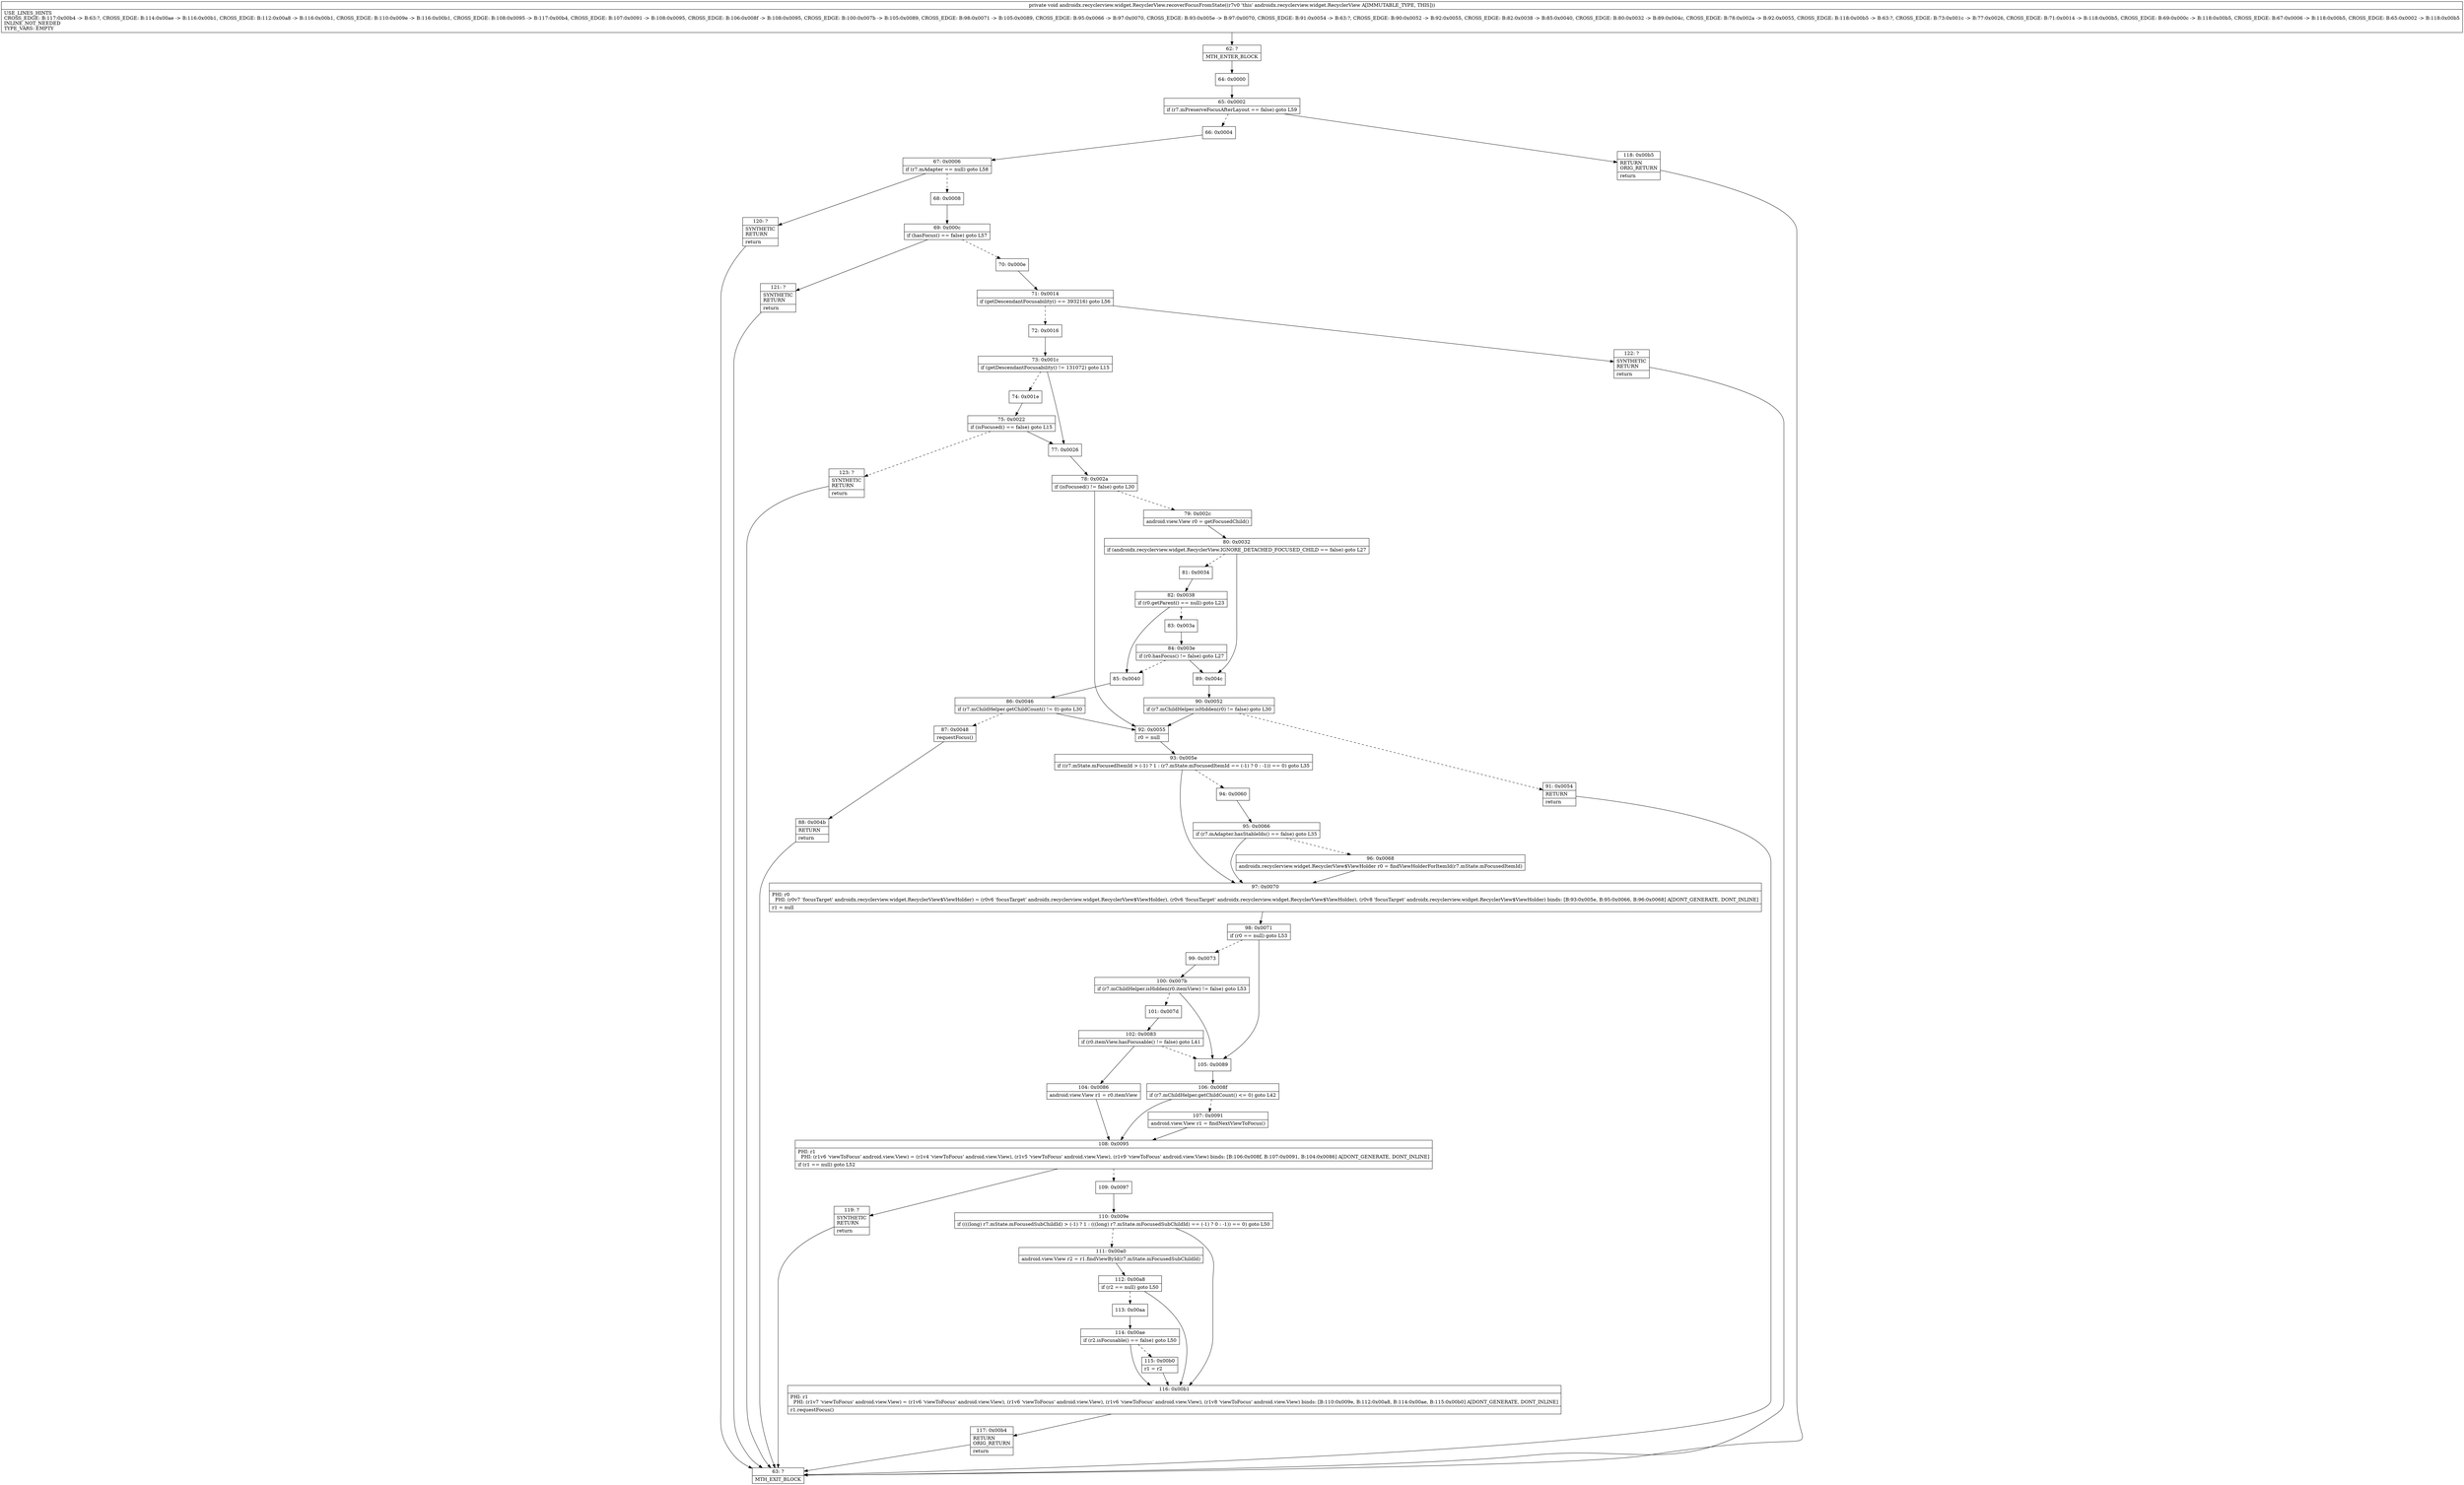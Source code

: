digraph "CFG forandroidx.recyclerview.widget.RecyclerView.recoverFocusFromState()V" {
Node_62 [shape=record,label="{62\:\ ?|MTH_ENTER_BLOCK\l}"];
Node_64 [shape=record,label="{64\:\ 0x0000}"];
Node_65 [shape=record,label="{65\:\ 0x0002|if (r7.mPreserveFocusAfterLayout == false) goto L59\l}"];
Node_66 [shape=record,label="{66\:\ 0x0004}"];
Node_67 [shape=record,label="{67\:\ 0x0006|if (r7.mAdapter == null) goto L58\l}"];
Node_68 [shape=record,label="{68\:\ 0x0008}"];
Node_69 [shape=record,label="{69\:\ 0x000c|if (hasFocus() == false) goto L57\l}"];
Node_70 [shape=record,label="{70\:\ 0x000e}"];
Node_71 [shape=record,label="{71\:\ 0x0014|if (getDescendantFocusability() == 393216) goto L56\l}"];
Node_72 [shape=record,label="{72\:\ 0x0016}"];
Node_73 [shape=record,label="{73\:\ 0x001c|if (getDescendantFocusability() != 131072) goto L15\l}"];
Node_74 [shape=record,label="{74\:\ 0x001e}"];
Node_75 [shape=record,label="{75\:\ 0x0022|if (isFocused() == false) goto L15\l}"];
Node_123 [shape=record,label="{123\:\ ?|SYNTHETIC\lRETURN\l|return\l}"];
Node_63 [shape=record,label="{63\:\ ?|MTH_EXIT_BLOCK\l}"];
Node_77 [shape=record,label="{77\:\ 0x0026}"];
Node_78 [shape=record,label="{78\:\ 0x002a|if (isFocused() != false) goto L30\l}"];
Node_79 [shape=record,label="{79\:\ 0x002c|android.view.View r0 = getFocusedChild()\l}"];
Node_80 [shape=record,label="{80\:\ 0x0032|if (androidx.recyclerview.widget.RecyclerView.IGNORE_DETACHED_FOCUSED_CHILD == false) goto L27\l}"];
Node_81 [shape=record,label="{81\:\ 0x0034}"];
Node_82 [shape=record,label="{82\:\ 0x0038|if (r0.getParent() == null) goto L23\l}"];
Node_83 [shape=record,label="{83\:\ 0x003a}"];
Node_84 [shape=record,label="{84\:\ 0x003e|if (r0.hasFocus() != false) goto L27\l}"];
Node_85 [shape=record,label="{85\:\ 0x0040}"];
Node_86 [shape=record,label="{86\:\ 0x0046|if (r7.mChildHelper.getChildCount() != 0) goto L30\l}"];
Node_87 [shape=record,label="{87\:\ 0x0048|requestFocus()\l}"];
Node_88 [shape=record,label="{88\:\ 0x004b|RETURN\l|return\l}"];
Node_89 [shape=record,label="{89\:\ 0x004c}"];
Node_90 [shape=record,label="{90\:\ 0x0052|if (r7.mChildHelper.isHidden(r0) != false) goto L30\l}"];
Node_91 [shape=record,label="{91\:\ 0x0054|RETURN\l|return\l}"];
Node_92 [shape=record,label="{92\:\ 0x0055|r0 = null\l}"];
Node_93 [shape=record,label="{93\:\ 0x005e|if ((r7.mState.mFocusedItemId \> (\-1) ? 1 : (r7.mState.mFocusedItemId == (\-1) ? 0 : \-1)) == 0) goto L35\l}"];
Node_94 [shape=record,label="{94\:\ 0x0060}"];
Node_95 [shape=record,label="{95\:\ 0x0066|if (r7.mAdapter.hasStableIds() == false) goto L35\l}"];
Node_96 [shape=record,label="{96\:\ 0x0068|androidx.recyclerview.widget.RecyclerView$ViewHolder r0 = findViewHolderForItemId(r7.mState.mFocusedItemId)\l}"];
Node_97 [shape=record,label="{97\:\ 0x0070|PHI: r0 \l  PHI: (r0v7 'focusTarget' androidx.recyclerview.widget.RecyclerView$ViewHolder) = (r0v6 'focusTarget' androidx.recyclerview.widget.RecyclerView$ViewHolder), (r0v6 'focusTarget' androidx.recyclerview.widget.RecyclerView$ViewHolder), (r0v8 'focusTarget' androidx.recyclerview.widget.RecyclerView$ViewHolder) binds: [B:93:0x005e, B:95:0x0066, B:96:0x0068] A[DONT_GENERATE, DONT_INLINE]\l|r1 = null\l}"];
Node_98 [shape=record,label="{98\:\ 0x0071|if (r0 == null) goto L53\l}"];
Node_99 [shape=record,label="{99\:\ 0x0073}"];
Node_100 [shape=record,label="{100\:\ 0x007b|if (r7.mChildHelper.isHidden(r0.itemView) != false) goto L53\l}"];
Node_101 [shape=record,label="{101\:\ 0x007d}"];
Node_102 [shape=record,label="{102\:\ 0x0083|if (r0.itemView.hasFocusable() != false) goto L41\l}"];
Node_104 [shape=record,label="{104\:\ 0x0086|android.view.View r1 = r0.itemView\l}"];
Node_108 [shape=record,label="{108\:\ 0x0095|PHI: r1 \l  PHI: (r1v6 'viewToFocus' android.view.View) = (r1v4 'viewToFocus' android.view.View), (r1v5 'viewToFocus' android.view.View), (r1v9 'viewToFocus' android.view.View) binds: [B:106:0x008f, B:107:0x0091, B:104:0x0086] A[DONT_GENERATE, DONT_INLINE]\l|if (r1 == null) goto L52\l}"];
Node_109 [shape=record,label="{109\:\ 0x0097}"];
Node_110 [shape=record,label="{110\:\ 0x009e|if ((((long) r7.mState.mFocusedSubChildId) \> (\-1) ? 1 : (((long) r7.mState.mFocusedSubChildId) == (\-1) ? 0 : \-1)) == 0) goto L50\l}"];
Node_111 [shape=record,label="{111\:\ 0x00a0|android.view.View r2 = r1.findViewById(r7.mState.mFocusedSubChildId)\l}"];
Node_112 [shape=record,label="{112\:\ 0x00a8|if (r2 == null) goto L50\l}"];
Node_113 [shape=record,label="{113\:\ 0x00aa}"];
Node_114 [shape=record,label="{114\:\ 0x00ae|if (r2.isFocusable() == false) goto L50\l}"];
Node_115 [shape=record,label="{115\:\ 0x00b0|r1 = r2\l}"];
Node_116 [shape=record,label="{116\:\ 0x00b1|PHI: r1 \l  PHI: (r1v7 'viewToFocus' android.view.View) = (r1v6 'viewToFocus' android.view.View), (r1v6 'viewToFocus' android.view.View), (r1v6 'viewToFocus' android.view.View), (r1v8 'viewToFocus' android.view.View) binds: [B:110:0x009e, B:112:0x00a8, B:114:0x00ae, B:115:0x00b0] A[DONT_GENERATE, DONT_INLINE]\l|r1.requestFocus()\l}"];
Node_117 [shape=record,label="{117\:\ 0x00b4|RETURN\lORIG_RETURN\l|return\l}"];
Node_119 [shape=record,label="{119\:\ ?|SYNTHETIC\lRETURN\l|return\l}"];
Node_105 [shape=record,label="{105\:\ 0x0089}"];
Node_106 [shape=record,label="{106\:\ 0x008f|if (r7.mChildHelper.getChildCount() \<= 0) goto L42\l}"];
Node_107 [shape=record,label="{107\:\ 0x0091|android.view.View r1 = findNextViewToFocus()\l}"];
Node_122 [shape=record,label="{122\:\ ?|SYNTHETIC\lRETURN\l|return\l}"];
Node_121 [shape=record,label="{121\:\ ?|SYNTHETIC\lRETURN\l|return\l}"];
Node_120 [shape=record,label="{120\:\ ?|SYNTHETIC\lRETURN\l|return\l}"];
Node_118 [shape=record,label="{118\:\ 0x00b5|RETURN\lORIG_RETURN\l|return\l}"];
MethodNode[shape=record,label="{private void androidx.recyclerview.widget.RecyclerView.recoverFocusFromState((r7v0 'this' androidx.recyclerview.widget.RecyclerView A[IMMUTABLE_TYPE, THIS]))  | USE_LINES_HINTS\lCROSS_EDGE: B:117:0x00b4 \-\> B:63:?, CROSS_EDGE: B:114:0x00ae \-\> B:116:0x00b1, CROSS_EDGE: B:112:0x00a8 \-\> B:116:0x00b1, CROSS_EDGE: B:110:0x009e \-\> B:116:0x00b1, CROSS_EDGE: B:108:0x0095 \-\> B:117:0x00b4, CROSS_EDGE: B:107:0x0091 \-\> B:108:0x0095, CROSS_EDGE: B:106:0x008f \-\> B:108:0x0095, CROSS_EDGE: B:100:0x007b \-\> B:105:0x0089, CROSS_EDGE: B:98:0x0071 \-\> B:105:0x0089, CROSS_EDGE: B:95:0x0066 \-\> B:97:0x0070, CROSS_EDGE: B:93:0x005e \-\> B:97:0x0070, CROSS_EDGE: B:91:0x0054 \-\> B:63:?, CROSS_EDGE: B:90:0x0052 \-\> B:92:0x0055, CROSS_EDGE: B:82:0x0038 \-\> B:85:0x0040, CROSS_EDGE: B:80:0x0032 \-\> B:89:0x004c, CROSS_EDGE: B:78:0x002a \-\> B:92:0x0055, CROSS_EDGE: B:118:0x00b5 \-\> B:63:?, CROSS_EDGE: B:73:0x001c \-\> B:77:0x0026, CROSS_EDGE: B:71:0x0014 \-\> B:118:0x00b5, CROSS_EDGE: B:69:0x000c \-\> B:118:0x00b5, CROSS_EDGE: B:67:0x0006 \-\> B:118:0x00b5, CROSS_EDGE: B:65:0x0002 \-\> B:118:0x00b5\lINLINE_NOT_NEEDED\lTYPE_VARS: EMPTY\l}"];
MethodNode -> Node_62;Node_62 -> Node_64;
Node_64 -> Node_65;
Node_65 -> Node_66[style=dashed];
Node_65 -> Node_118;
Node_66 -> Node_67;
Node_67 -> Node_68[style=dashed];
Node_67 -> Node_120;
Node_68 -> Node_69;
Node_69 -> Node_70[style=dashed];
Node_69 -> Node_121;
Node_70 -> Node_71;
Node_71 -> Node_72[style=dashed];
Node_71 -> Node_122;
Node_72 -> Node_73;
Node_73 -> Node_74[style=dashed];
Node_73 -> Node_77;
Node_74 -> Node_75;
Node_75 -> Node_77;
Node_75 -> Node_123[style=dashed];
Node_123 -> Node_63;
Node_77 -> Node_78;
Node_78 -> Node_79[style=dashed];
Node_78 -> Node_92;
Node_79 -> Node_80;
Node_80 -> Node_81[style=dashed];
Node_80 -> Node_89;
Node_81 -> Node_82;
Node_82 -> Node_83[style=dashed];
Node_82 -> Node_85;
Node_83 -> Node_84;
Node_84 -> Node_85[style=dashed];
Node_84 -> Node_89;
Node_85 -> Node_86;
Node_86 -> Node_87[style=dashed];
Node_86 -> Node_92;
Node_87 -> Node_88;
Node_88 -> Node_63;
Node_89 -> Node_90;
Node_90 -> Node_91[style=dashed];
Node_90 -> Node_92;
Node_91 -> Node_63;
Node_92 -> Node_93;
Node_93 -> Node_94[style=dashed];
Node_93 -> Node_97;
Node_94 -> Node_95;
Node_95 -> Node_96[style=dashed];
Node_95 -> Node_97;
Node_96 -> Node_97;
Node_97 -> Node_98;
Node_98 -> Node_99[style=dashed];
Node_98 -> Node_105;
Node_99 -> Node_100;
Node_100 -> Node_101[style=dashed];
Node_100 -> Node_105;
Node_101 -> Node_102;
Node_102 -> Node_104;
Node_102 -> Node_105[style=dashed];
Node_104 -> Node_108;
Node_108 -> Node_109[style=dashed];
Node_108 -> Node_119;
Node_109 -> Node_110;
Node_110 -> Node_111[style=dashed];
Node_110 -> Node_116;
Node_111 -> Node_112;
Node_112 -> Node_113[style=dashed];
Node_112 -> Node_116;
Node_113 -> Node_114;
Node_114 -> Node_115[style=dashed];
Node_114 -> Node_116;
Node_115 -> Node_116;
Node_116 -> Node_117;
Node_117 -> Node_63;
Node_119 -> Node_63;
Node_105 -> Node_106;
Node_106 -> Node_107[style=dashed];
Node_106 -> Node_108;
Node_107 -> Node_108;
Node_122 -> Node_63;
Node_121 -> Node_63;
Node_120 -> Node_63;
Node_118 -> Node_63;
}

